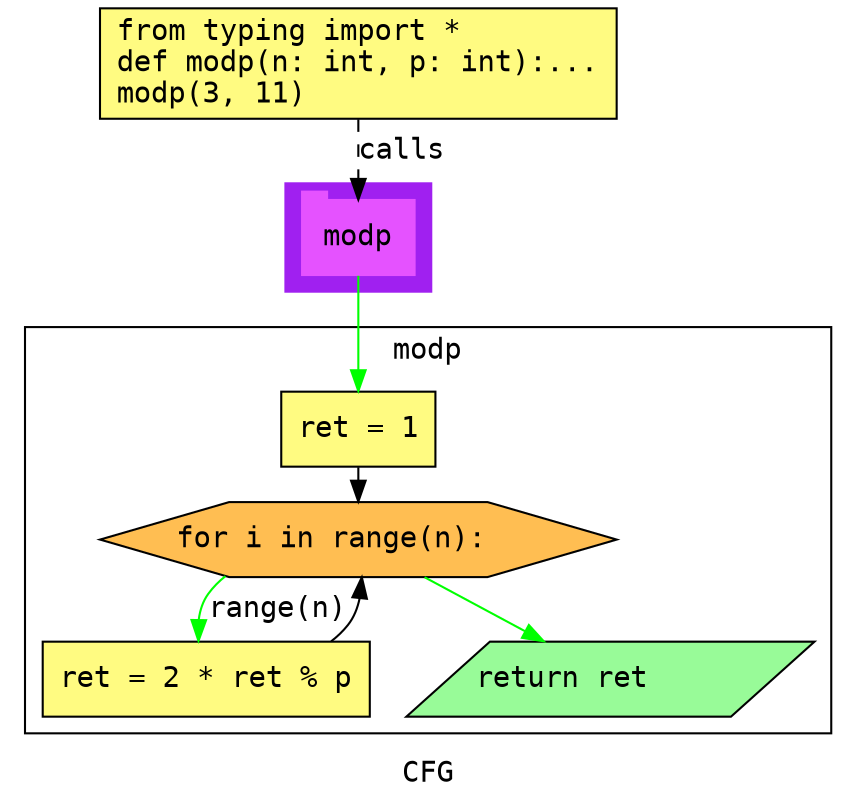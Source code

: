digraph cluster188CFG {
	graph [bb="0,0,396,379",
		compound=True,
		fontname="DejaVu Sans Mono",
		label=CFG,
		lheight=0.21,
		lp="198,11.5",
		lwidth=0.35,
		pack=False,
		rankdir=TB,
		ranksep=0.02
	];
	node [fontname="DejaVu Sans Mono",
		label="\N"
	];
	edge [fontname="DejaVu Sans Mono"];
	subgraph cluster_1 {
		graph [bb="133,243,203,295",
			color=purple,
			compound=true,
			fontname="DejaVu Sans Mono",
			label="",
			rankdir=TB,
			ranksep=0.02,
			shape=tab,
			style=filled
		];
		node [fontname="DejaVu Sans Mono"];
		edge [fontname="DejaVu Sans Mono"];
		10	[color="#E552FF",
			height=0.5,
			label=modp,
			linenum="[10]",
			pos="168,269",
			shape=tab,
			style=filled,
			width=0.75];
	}
	subgraph cluster0modp {
		graph [bb="8,31,388,226",
			compound=True,
			fontname="DejaVu Sans Mono",
			label=modp,
			lheight=0.21,
			lp="198,214.5",
			lwidth=0.47,
			pack=False,
			rankdir=TB,
			ranksep=0.02
		];
		node [fontname="DejaVu Sans Mono"];
		edge [fontname="DejaVu Sans Mono"];
		subgraph cluster_4 {
			graph [color=purple,
				compound=true,
				fontname="DejaVu Sans Mono",
				label="",
				rankdir=TB,
				ranksep=0.02,
				shape=tab,
				style=filled
			];
			node [fontname="DejaVu Sans Mono"];
			edge [fontname="DejaVu Sans Mono"];
		}
		3	[fillcolor="#FFFB81",
			height=0.5,
			label="ret = 1\l",
			linenum="[5]",
			pos="168,177",
			shape=rectangle,
			style="filled,solid",
			width=1.0278];
		4	[fillcolor="#FFBE52",
			height=0.5,
			label="for i in range(n):\l",
			linenum="[6]",
			pos="168,124",
			shape=hexagon,
			style="filled,solid",
			width=3.4397];
		3 -> 4	[color=black,
			pos="e,168,142.25 168,158.73 168,156.66 168,154.5 168,152.32"];
		6	[fillcolor="#FFFB81",
			height=0.5,
			label="ret = 2 * ret % p\l",
			linenum="[7]",
			pos="95,57",
			shape=rectangle,
			style="filled,solid",
			width=2.1806];
		4 -> 6	[color=green,
			label="range(n)",
			lp="125.5,90.5",
			pos="e,88.958,75.332 101.25,107.34 97.748,104.69 94.606,101.6 92,98 89.382,94.382 88.263,90.067 88.058,85.631"];
		7	[fillcolor="#98fb98",
			height=0.5,
			label="return ret\l",
			linenum="[8]",
			pos="286,57",
			shape=parallelogram,
			style="filled,solid",
			width=2.6206];
		4 -> 7	[color=green,
			pos="e,254.79,75.19 199,105.92 213.39,97.998 230.66,88.483 246.01,80.026"];
		6 -> 4	[color=black,
			pos="e,169.68,105.9 154.93,75.143 157.92,77.44 160.65,80.046 163,83 165.92,86.675 167.65,91.169 168.62,95.801"];
	}
	1	[fillcolor="#FFFB81",
		height=0.73611,
		label="from typing import *\ldef modp(n: int, p: int):...\lmodp(3, 11)\l",
		linenum="[1]",
		pos="168,352.5",
		shape=rectangle,
		style="filled,solid",
		width=3.4444];
	1 -> 10	[label=calls,
		lp="189,310.5",
		pos="e,168,287.13 168,325.71 168,316.66 168,306.47 168,297.3",
		style=dashed];
	10 -> 3	[color=green,
		pos="e,168,195.3 168,250.65 168,237.82 168,220.11 168,205.38"];
}
